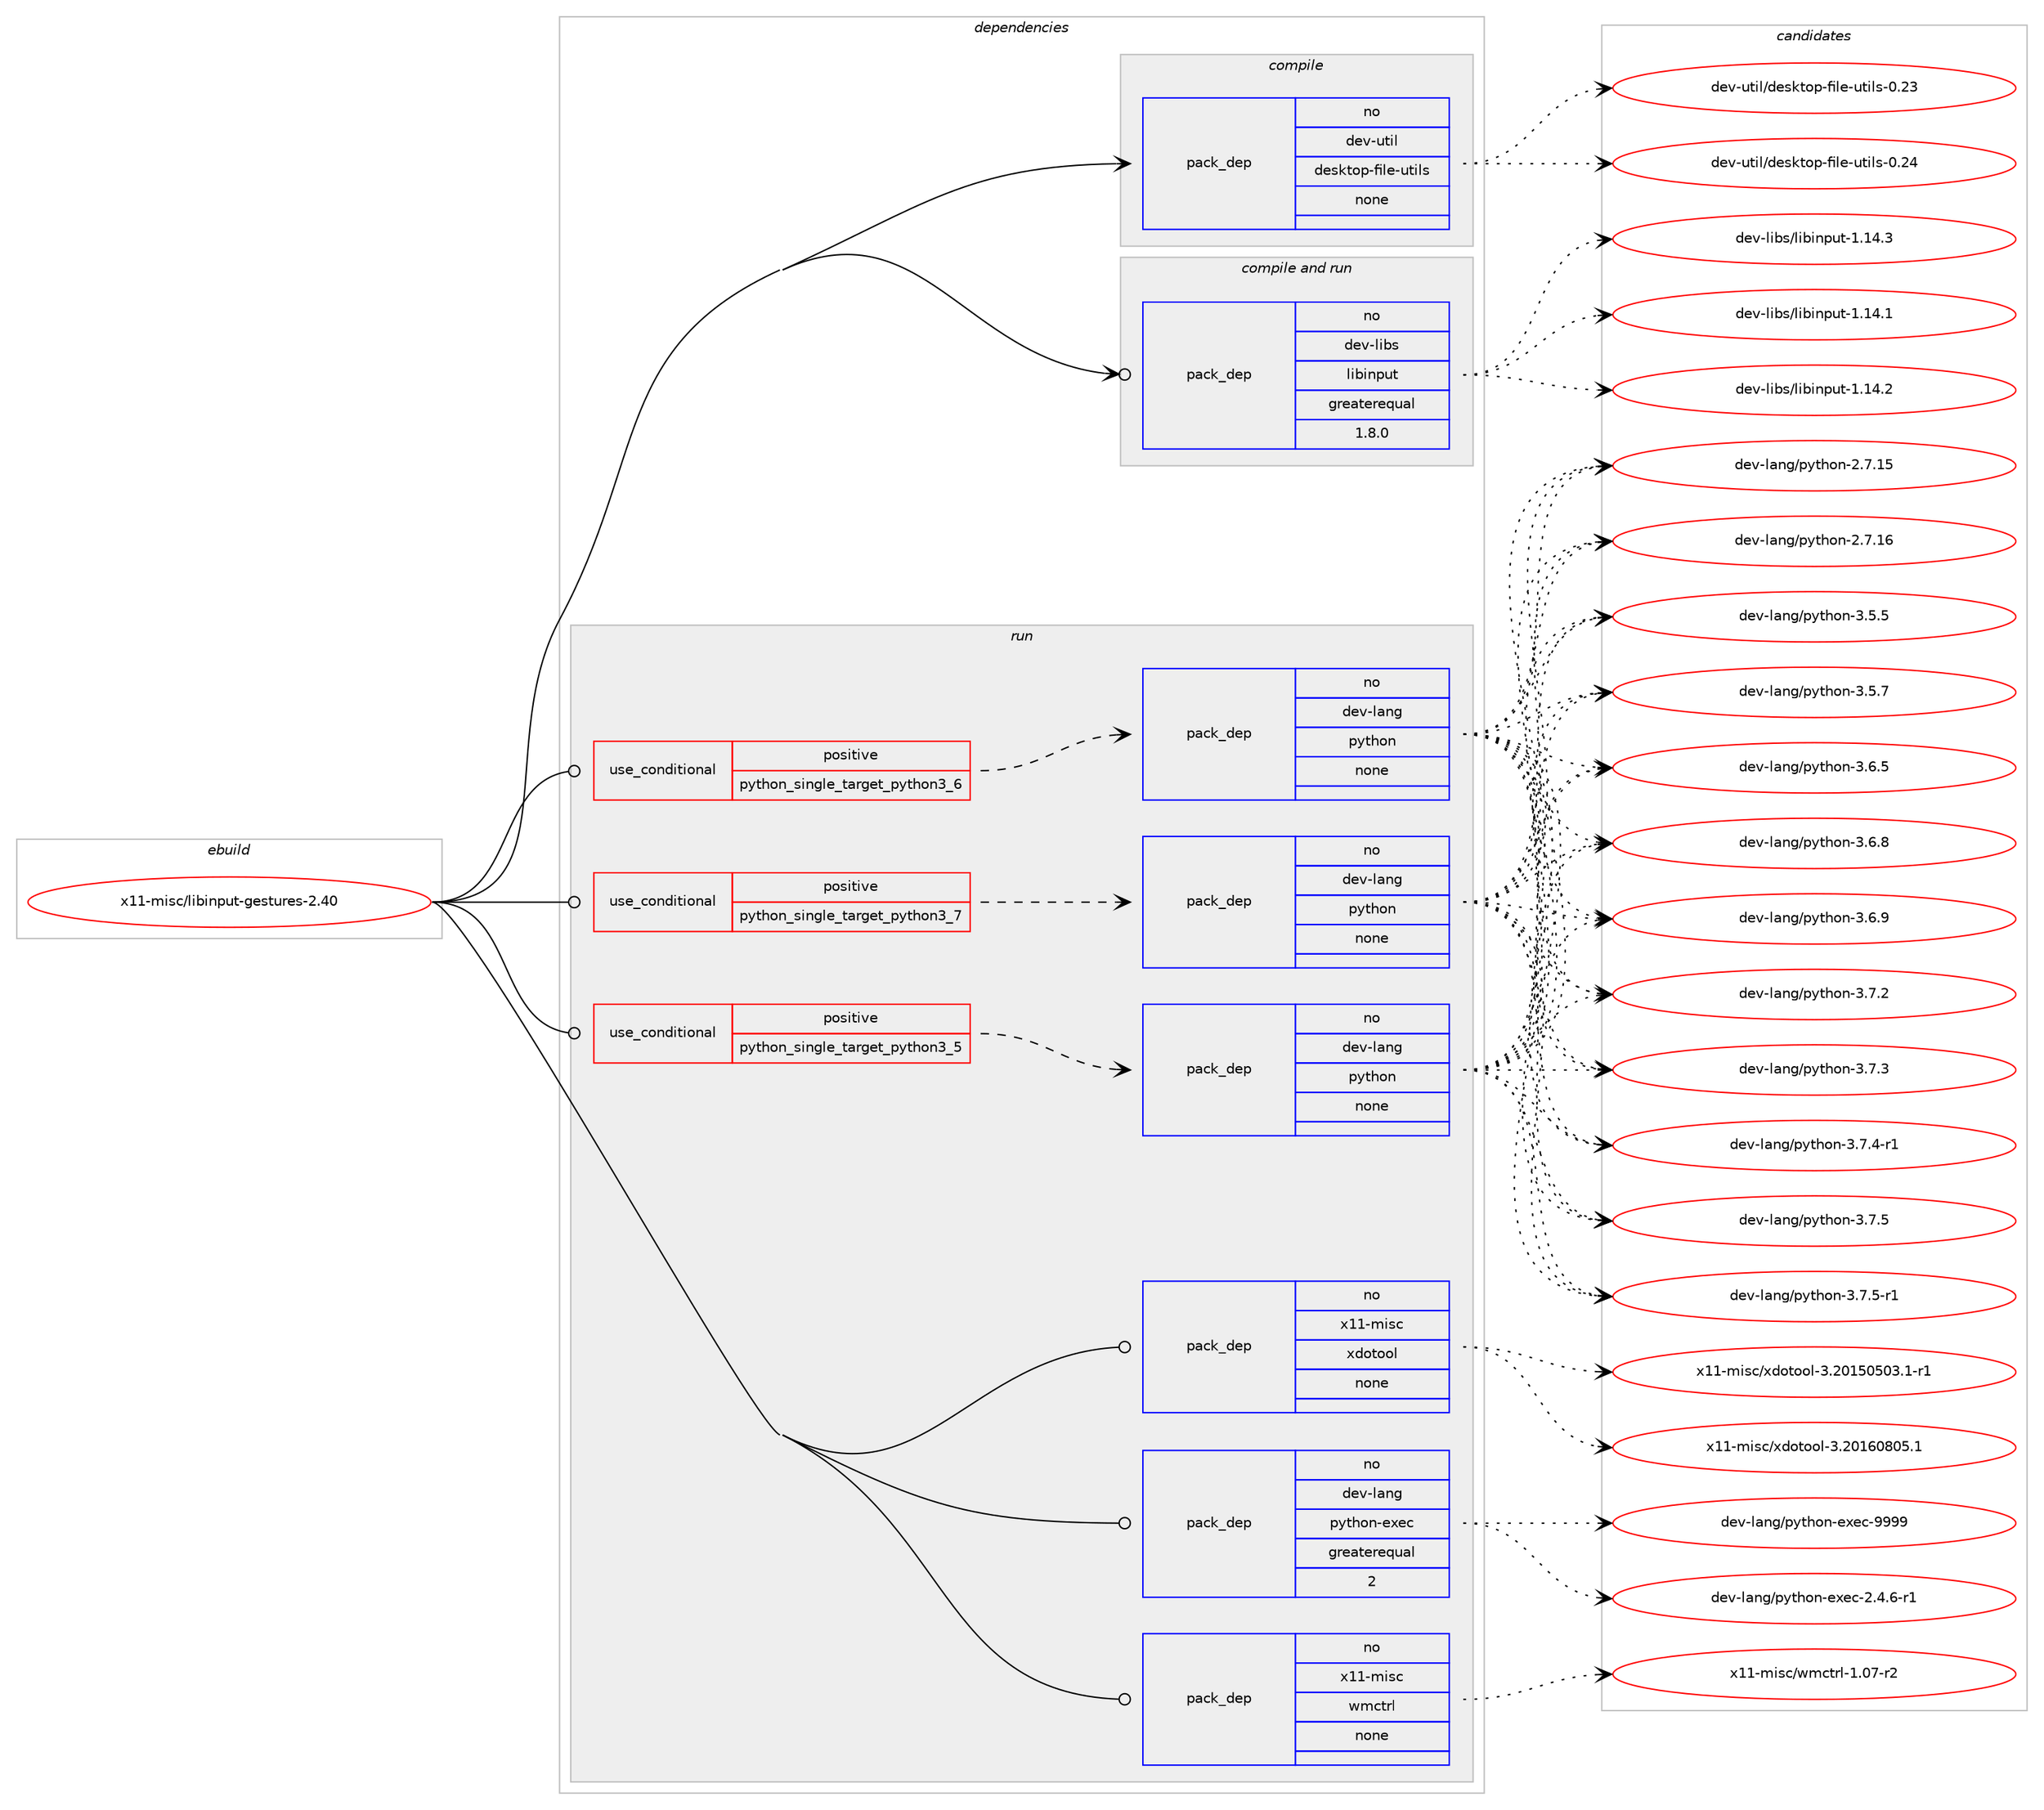 digraph prolog {

# *************
# Graph options
# *************

newrank=true;
concentrate=true;
compound=true;
graph [rankdir=LR,fontname=Helvetica,fontsize=10,ranksep=1.5];#, ranksep=2.5, nodesep=0.2];
edge  [arrowhead=vee];
node  [fontname=Helvetica,fontsize=10];

# **********
# The ebuild
# **********

subgraph cluster_leftcol {
color=gray;
label=<<i>ebuild</i>>;
id [label="x11-misc/libinput-gestures-2.40", color=red, width=4, href="../x11-misc/libinput-gestures-2.40.svg"];
}

# ****************
# The dependencies
# ****************

subgraph cluster_midcol {
color=gray;
label=<<i>dependencies</i>>;
subgraph cluster_compile {
fillcolor="#eeeeee";
style=filled;
label=<<i>compile</i>>;
subgraph pack682821 {
dependency919257 [label=<<TABLE BORDER="0" CELLBORDER="1" CELLSPACING="0" CELLPADDING="4" WIDTH="220"><TR><TD ROWSPAN="6" CELLPADDING="30">pack_dep</TD></TR><TR><TD WIDTH="110">no</TD></TR><TR><TD>dev-util</TD></TR><TR><TD>desktop-file-utils</TD></TR><TR><TD>none</TD></TR><TR><TD></TD></TR></TABLE>>, shape=none, color=blue];
}
id:e -> dependency919257:w [weight=20,style="solid",arrowhead="vee"];
}
subgraph cluster_compileandrun {
fillcolor="#eeeeee";
style=filled;
label=<<i>compile and run</i>>;
subgraph pack682822 {
dependency919258 [label=<<TABLE BORDER="0" CELLBORDER="1" CELLSPACING="0" CELLPADDING="4" WIDTH="220"><TR><TD ROWSPAN="6" CELLPADDING="30">pack_dep</TD></TR><TR><TD WIDTH="110">no</TD></TR><TR><TD>dev-libs</TD></TR><TR><TD>libinput</TD></TR><TR><TD>greaterequal</TD></TR><TR><TD>1.8.0</TD></TR></TABLE>>, shape=none, color=blue];
}
id:e -> dependency919258:w [weight=20,style="solid",arrowhead="odotvee"];
}
subgraph cluster_run {
fillcolor="#eeeeee";
style=filled;
label=<<i>run</i>>;
subgraph cond219770 {
dependency919259 [label=<<TABLE BORDER="0" CELLBORDER="1" CELLSPACING="0" CELLPADDING="4"><TR><TD ROWSPAN="3" CELLPADDING="10">use_conditional</TD></TR><TR><TD>positive</TD></TR><TR><TD>python_single_target_python3_5</TD></TR></TABLE>>, shape=none, color=red];
subgraph pack682823 {
dependency919260 [label=<<TABLE BORDER="0" CELLBORDER="1" CELLSPACING="0" CELLPADDING="4" WIDTH="220"><TR><TD ROWSPAN="6" CELLPADDING="30">pack_dep</TD></TR><TR><TD WIDTH="110">no</TD></TR><TR><TD>dev-lang</TD></TR><TR><TD>python</TD></TR><TR><TD>none</TD></TR><TR><TD></TD></TR></TABLE>>, shape=none, color=blue];
}
dependency919259:e -> dependency919260:w [weight=20,style="dashed",arrowhead="vee"];
}
id:e -> dependency919259:w [weight=20,style="solid",arrowhead="odot"];
subgraph cond219771 {
dependency919261 [label=<<TABLE BORDER="0" CELLBORDER="1" CELLSPACING="0" CELLPADDING="4"><TR><TD ROWSPAN="3" CELLPADDING="10">use_conditional</TD></TR><TR><TD>positive</TD></TR><TR><TD>python_single_target_python3_6</TD></TR></TABLE>>, shape=none, color=red];
subgraph pack682824 {
dependency919262 [label=<<TABLE BORDER="0" CELLBORDER="1" CELLSPACING="0" CELLPADDING="4" WIDTH="220"><TR><TD ROWSPAN="6" CELLPADDING="30">pack_dep</TD></TR><TR><TD WIDTH="110">no</TD></TR><TR><TD>dev-lang</TD></TR><TR><TD>python</TD></TR><TR><TD>none</TD></TR><TR><TD></TD></TR></TABLE>>, shape=none, color=blue];
}
dependency919261:e -> dependency919262:w [weight=20,style="dashed",arrowhead="vee"];
}
id:e -> dependency919261:w [weight=20,style="solid",arrowhead="odot"];
subgraph cond219772 {
dependency919263 [label=<<TABLE BORDER="0" CELLBORDER="1" CELLSPACING="0" CELLPADDING="4"><TR><TD ROWSPAN="3" CELLPADDING="10">use_conditional</TD></TR><TR><TD>positive</TD></TR><TR><TD>python_single_target_python3_7</TD></TR></TABLE>>, shape=none, color=red];
subgraph pack682825 {
dependency919264 [label=<<TABLE BORDER="0" CELLBORDER="1" CELLSPACING="0" CELLPADDING="4" WIDTH="220"><TR><TD ROWSPAN="6" CELLPADDING="30">pack_dep</TD></TR><TR><TD WIDTH="110">no</TD></TR><TR><TD>dev-lang</TD></TR><TR><TD>python</TD></TR><TR><TD>none</TD></TR><TR><TD></TD></TR></TABLE>>, shape=none, color=blue];
}
dependency919263:e -> dependency919264:w [weight=20,style="dashed",arrowhead="vee"];
}
id:e -> dependency919263:w [weight=20,style="solid",arrowhead="odot"];
subgraph pack682826 {
dependency919265 [label=<<TABLE BORDER="0" CELLBORDER="1" CELLSPACING="0" CELLPADDING="4" WIDTH="220"><TR><TD ROWSPAN="6" CELLPADDING="30">pack_dep</TD></TR><TR><TD WIDTH="110">no</TD></TR><TR><TD>dev-lang</TD></TR><TR><TD>python-exec</TD></TR><TR><TD>greaterequal</TD></TR><TR><TD>2</TD></TR></TABLE>>, shape=none, color=blue];
}
id:e -> dependency919265:w [weight=20,style="solid",arrowhead="odot"];
subgraph pack682827 {
dependency919266 [label=<<TABLE BORDER="0" CELLBORDER="1" CELLSPACING="0" CELLPADDING="4" WIDTH="220"><TR><TD ROWSPAN="6" CELLPADDING="30">pack_dep</TD></TR><TR><TD WIDTH="110">no</TD></TR><TR><TD>x11-misc</TD></TR><TR><TD>wmctrl</TD></TR><TR><TD>none</TD></TR><TR><TD></TD></TR></TABLE>>, shape=none, color=blue];
}
id:e -> dependency919266:w [weight=20,style="solid",arrowhead="odot"];
subgraph pack682828 {
dependency919267 [label=<<TABLE BORDER="0" CELLBORDER="1" CELLSPACING="0" CELLPADDING="4" WIDTH="220"><TR><TD ROWSPAN="6" CELLPADDING="30">pack_dep</TD></TR><TR><TD WIDTH="110">no</TD></TR><TR><TD>x11-misc</TD></TR><TR><TD>xdotool</TD></TR><TR><TD>none</TD></TR><TR><TD></TD></TR></TABLE>>, shape=none, color=blue];
}
id:e -> dependency919267:w [weight=20,style="solid",arrowhead="odot"];
}
}

# **************
# The candidates
# **************

subgraph cluster_choices {
rank=same;
color=gray;
label=<<i>candidates</i>>;

subgraph choice682821 {
color=black;
nodesep=1;
choice100101118451171161051084710010111510711611111245102105108101451171161051081154548465051 [label="dev-util/desktop-file-utils-0.23", color=red, width=4,href="../dev-util/desktop-file-utils-0.23.svg"];
choice100101118451171161051084710010111510711611111245102105108101451171161051081154548465052 [label="dev-util/desktop-file-utils-0.24", color=red, width=4,href="../dev-util/desktop-file-utils-0.24.svg"];
dependency919257:e -> choice100101118451171161051084710010111510711611111245102105108101451171161051081154548465051:w [style=dotted,weight="100"];
dependency919257:e -> choice100101118451171161051084710010111510711611111245102105108101451171161051081154548465052:w [style=dotted,weight="100"];
}
subgraph choice682822 {
color=black;
nodesep=1;
choice1001011184510810598115471081059810511011211711645494649524649 [label="dev-libs/libinput-1.14.1", color=red, width=4,href="../dev-libs/libinput-1.14.1.svg"];
choice1001011184510810598115471081059810511011211711645494649524650 [label="dev-libs/libinput-1.14.2", color=red, width=4,href="../dev-libs/libinput-1.14.2.svg"];
choice1001011184510810598115471081059810511011211711645494649524651 [label="dev-libs/libinput-1.14.3", color=red, width=4,href="../dev-libs/libinput-1.14.3.svg"];
dependency919258:e -> choice1001011184510810598115471081059810511011211711645494649524649:w [style=dotted,weight="100"];
dependency919258:e -> choice1001011184510810598115471081059810511011211711645494649524650:w [style=dotted,weight="100"];
dependency919258:e -> choice1001011184510810598115471081059810511011211711645494649524651:w [style=dotted,weight="100"];
}
subgraph choice682823 {
color=black;
nodesep=1;
choice10010111845108971101034711212111610411111045504655464953 [label="dev-lang/python-2.7.15", color=red, width=4,href="../dev-lang/python-2.7.15.svg"];
choice10010111845108971101034711212111610411111045504655464954 [label="dev-lang/python-2.7.16", color=red, width=4,href="../dev-lang/python-2.7.16.svg"];
choice100101118451089711010347112121116104111110455146534653 [label="dev-lang/python-3.5.5", color=red, width=4,href="../dev-lang/python-3.5.5.svg"];
choice100101118451089711010347112121116104111110455146534655 [label="dev-lang/python-3.5.7", color=red, width=4,href="../dev-lang/python-3.5.7.svg"];
choice100101118451089711010347112121116104111110455146544653 [label="dev-lang/python-3.6.5", color=red, width=4,href="../dev-lang/python-3.6.5.svg"];
choice100101118451089711010347112121116104111110455146544656 [label="dev-lang/python-3.6.8", color=red, width=4,href="../dev-lang/python-3.6.8.svg"];
choice100101118451089711010347112121116104111110455146544657 [label="dev-lang/python-3.6.9", color=red, width=4,href="../dev-lang/python-3.6.9.svg"];
choice100101118451089711010347112121116104111110455146554650 [label="dev-lang/python-3.7.2", color=red, width=4,href="../dev-lang/python-3.7.2.svg"];
choice100101118451089711010347112121116104111110455146554651 [label="dev-lang/python-3.7.3", color=red, width=4,href="../dev-lang/python-3.7.3.svg"];
choice1001011184510897110103471121211161041111104551465546524511449 [label="dev-lang/python-3.7.4-r1", color=red, width=4,href="../dev-lang/python-3.7.4-r1.svg"];
choice100101118451089711010347112121116104111110455146554653 [label="dev-lang/python-3.7.5", color=red, width=4,href="../dev-lang/python-3.7.5.svg"];
choice1001011184510897110103471121211161041111104551465546534511449 [label="dev-lang/python-3.7.5-r1", color=red, width=4,href="../dev-lang/python-3.7.5-r1.svg"];
dependency919260:e -> choice10010111845108971101034711212111610411111045504655464953:w [style=dotted,weight="100"];
dependency919260:e -> choice10010111845108971101034711212111610411111045504655464954:w [style=dotted,weight="100"];
dependency919260:e -> choice100101118451089711010347112121116104111110455146534653:w [style=dotted,weight="100"];
dependency919260:e -> choice100101118451089711010347112121116104111110455146534655:w [style=dotted,weight="100"];
dependency919260:e -> choice100101118451089711010347112121116104111110455146544653:w [style=dotted,weight="100"];
dependency919260:e -> choice100101118451089711010347112121116104111110455146544656:w [style=dotted,weight="100"];
dependency919260:e -> choice100101118451089711010347112121116104111110455146544657:w [style=dotted,weight="100"];
dependency919260:e -> choice100101118451089711010347112121116104111110455146554650:w [style=dotted,weight="100"];
dependency919260:e -> choice100101118451089711010347112121116104111110455146554651:w [style=dotted,weight="100"];
dependency919260:e -> choice1001011184510897110103471121211161041111104551465546524511449:w [style=dotted,weight="100"];
dependency919260:e -> choice100101118451089711010347112121116104111110455146554653:w [style=dotted,weight="100"];
dependency919260:e -> choice1001011184510897110103471121211161041111104551465546534511449:w [style=dotted,weight="100"];
}
subgraph choice682824 {
color=black;
nodesep=1;
choice10010111845108971101034711212111610411111045504655464953 [label="dev-lang/python-2.7.15", color=red, width=4,href="../dev-lang/python-2.7.15.svg"];
choice10010111845108971101034711212111610411111045504655464954 [label="dev-lang/python-2.7.16", color=red, width=4,href="../dev-lang/python-2.7.16.svg"];
choice100101118451089711010347112121116104111110455146534653 [label="dev-lang/python-3.5.5", color=red, width=4,href="../dev-lang/python-3.5.5.svg"];
choice100101118451089711010347112121116104111110455146534655 [label="dev-lang/python-3.5.7", color=red, width=4,href="../dev-lang/python-3.5.7.svg"];
choice100101118451089711010347112121116104111110455146544653 [label="dev-lang/python-3.6.5", color=red, width=4,href="../dev-lang/python-3.6.5.svg"];
choice100101118451089711010347112121116104111110455146544656 [label="dev-lang/python-3.6.8", color=red, width=4,href="../dev-lang/python-3.6.8.svg"];
choice100101118451089711010347112121116104111110455146544657 [label="dev-lang/python-3.6.9", color=red, width=4,href="../dev-lang/python-3.6.9.svg"];
choice100101118451089711010347112121116104111110455146554650 [label="dev-lang/python-3.7.2", color=red, width=4,href="../dev-lang/python-3.7.2.svg"];
choice100101118451089711010347112121116104111110455146554651 [label="dev-lang/python-3.7.3", color=red, width=4,href="../dev-lang/python-3.7.3.svg"];
choice1001011184510897110103471121211161041111104551465546524511449 [label="dev-lang/python-3.7.4-r1", color=red, width=4,href="../dev-lang/python-3.7.4-r1.svg"];
choice100101118451089711010347112121116104111110455146554653 [label="dev-lang/python-3.7.5", color=red, width=4,href="../dev-lang/python-3.7.5.svg"];
choice1001011184510897110103471121211161041111104551465546534511449 [label="dev-lang/python-3.7.5-r1", color=red, width=4,href="../dev-lang/python-3.7.5-r1.svg"];
dependency919262:e -> choice10010111845108971101034711212111610411111045504655464953:w [style=dotted,weight="100"];
dependency919262:e -> choice10010111845108971101034711212111610411111045504655464954:w [style=dotted,weight="100"];
dependency919262:e -> choice100101118451089711010347112121116104111110455146534653:w [style=dotted,weight="100"];
dependency919262:e -> choice100101118451089711010347112121116104111110455146534655:w [style=dotted,weight="100"];
dependency919262:e -> choice100101118451089711010347112121116104111110455146544653:w [style=dotted,weight="100"];
dependency919262:e -> choice100101118451089711010347112121116104111110455146544656:w [style=dotted,weight="100"];
dependency919262:e -> choice100101118451089711010347112121116104111110455146544657:w [style=dotted,weight="100"];
dependency919262:e -> choice100101118451089711010347112121116104111110455146554650:w [style=dotted,weight="100"];
dependency919262:e -> choice100101118451089711010347112121116104111110455146554651:w [style=dotted,weight="100"];
dependency919262:e -> choice1001011184510897110103471121211161041111104551465546524511449:w [style=dotted,weight="100"];
dependency919262:e -> choice100101118451089711010347112121116104111110455146554653:w [style=dotted,weight="100"];
dependency919262:e -> choice1001011184510897110103471121211161041111104551465546534511449:w [style=dotted,weight="100"];
}
subgraph choice682825 {
color=black;
nodesep=1;
choice10010111845108971101034711212111610411111045504655464953 [label="dev-lang/python-2.7.15", color=red, width=4,href="../dev-lang/python-2.7.15.svg"];
choice10010111845108971101034711212111610411111045504655464954 [label="dev-lang/python-2.7.16", color=red, width=4,href="../dev-lang/python-2.7.16.svg"];
choice100101118451089711010347112121116104111110455146534653 [label="dev-lang/python-3.5.5", color=red, width=4,href="../dev-lang/python-3.5.5.svg"];
choice100101118451089711010347112121116104111110455146534655 [label="dev-lang/python-3.5.7", color=red, width=4,href="../dev-lang/python-3.5.7.svg"];
choice100101118451089711010347112121116104111110455146544653 [label="dev-lang/python-3.6.5", color=red, width=4,href="../dev-lang/python-3.6.5.svg"];
choice100101118451089711010347112121116104111110455146544656 [label="dev-lang/python-3.6.8", color=red, width=4,href="../dev-lang/python-3.6.8.svg"];
choice100101118451089711010347112121116104111110455146544657 [label="dev-lang/python-3.6.9", color=red, width=4,href="../dev-lang/python-3.6.9.svg"];
choice100101118451089711010347112121116104111110455146554650 [label="dev-lang/python-3.7.2", color=red, width=4,href="../dev-lang/python-3.7.2.svg"];
choice100101118451089711010347112121116104111110455146554651 [label="dev-lang/python-3.7.3", color=red, width=4,href="../dev-lang/python-3.7.3.svg"];
choice1001011184510897110103471121211161041111104551465546524511449 [label="dev-lang/python-3.7.4-r1", color=red, width=4,href="../dev-lang/python-3.7.4-r1.svg"];
choice100101118451089711010347112121116104111110455146554653 [label="dev-lang/python-3.7.5", color=red, width=4,href="../dev-lang/python-3.7.5.svg"];
choice1001011184510897110103471121211161041111104551465546534511449 [label="dev-lang/python-3.7.5-r1", color=red, width=4,href="../dev-lang/python-3.7.5-r1.svg"];
dependency919264:e -> choice10010111845108971101034711212111610411111045504655464953:w [style=dotted,weight="100"];
dependency919264:e -> choice10010111845108971101034711212111610411111045504655464954:w [style=dotted,weight="100"];
dependency919264:e -> choice100101118451089711010347112121116104111110455146534653:w [style=dotted,weight="100"];
dependency919264:e -> choice100101118451089711010347112121116104111110455146534655:w [style=dotted,weight="100"];
dependency919264:e -> choice100101118451089711010347112121116104111110455146544653:w [style=dotted,weight="100"];
dependency919264:e -> choice100101118451089711010347112121116104111110455146544656:w [style=dotted,weight="100"];
dependency919264:e -> choice100101118451089711010347112121116104111110455146544657:w [style=dotted,weight="100"];
dependency919264:e -> choice100101118451089711010347112121116104111110455146554650:w [style=dotted,weight="100"];
dependency919264:e -> choice100101118451089711010347112121116104111110455146554651:w [style=dotted,weight="100"];
dependency919264:e -> choice1001011184510897110103471121211161041111104551465546524511449:w [style=dotted,weight="100"];
dependency919264:e -> choice100101118451089711010347112121116104111110455146554653:w [style=dotted,weight="100"];
dependency919264:e -> choice1001011184510897110103471121211161041111104551465546534511449:w [style=dotted,weight="100"];
}
subgraph choice682826 {
color=black;
nodesep=1;
choice10010111845108971101034711212111610411111045101120101994550465246544511449 [label="dev-lang/python-exec-2.4.6-r1", color=red, width=4,href="../dev-lang/python-exec-2.4.6-r1.svg"];
choice10010111845108971101034711212111610411111045101120101994557575757 [label="dev-lang/python-exec-9999", color=red, width=4,href="../dev-lang/python-exec-9999.svg"];
dependency919265:e -> choice10010111845108971101034711212111610411111045101120101994550465246544511449:w [style=dotted,weight="100"];
dependency919265:e -> choice10010111845108971101034711212111610411111045101120101994557575757:w [style=dotted,weight="100"];
}
subgraph choice682827 {
color=black;
nodesep=1;
choice12049494510910511599471191099911611410845494648554511450 [label="x11-misc/wmctrl-1.07-r2", color=red, width=4,href="../x11-misc/wmctrl-1.07-r2.svg"];
dependency919266:e -> choice12049494510910511599471191099911611410845494648554511450:w [style=dotted,weight="100"];
}
subgraph choice682828 {
color=black;
nodesep=1;
choice1204949451091051159947120100111116111111108455146504849534853485146494511449 [label="x11-misc/xdotool-3.20150503.1-r1", color=red, width=4,href="../x11-misc/xdotool-3.20150503.1-r1.svg"];
choice120494945109105115994712010011111611111110845514650484954485648534649 [label="x11-misc/xdotool-3.20160805.1", color=red, width=4,href="../x11-misc/xdotool-3.20160805.1.svg"];
dependency919267:e -> choice1204949451091051159947120100111116111111108455146504849534853485146494511449:w [style=dotted,weight="100"];
dependency919267:e -> choice120494945109105115994712010011111611111110845514650484954485648534649:w [style=dotted,weight="100"];
}
}

}
